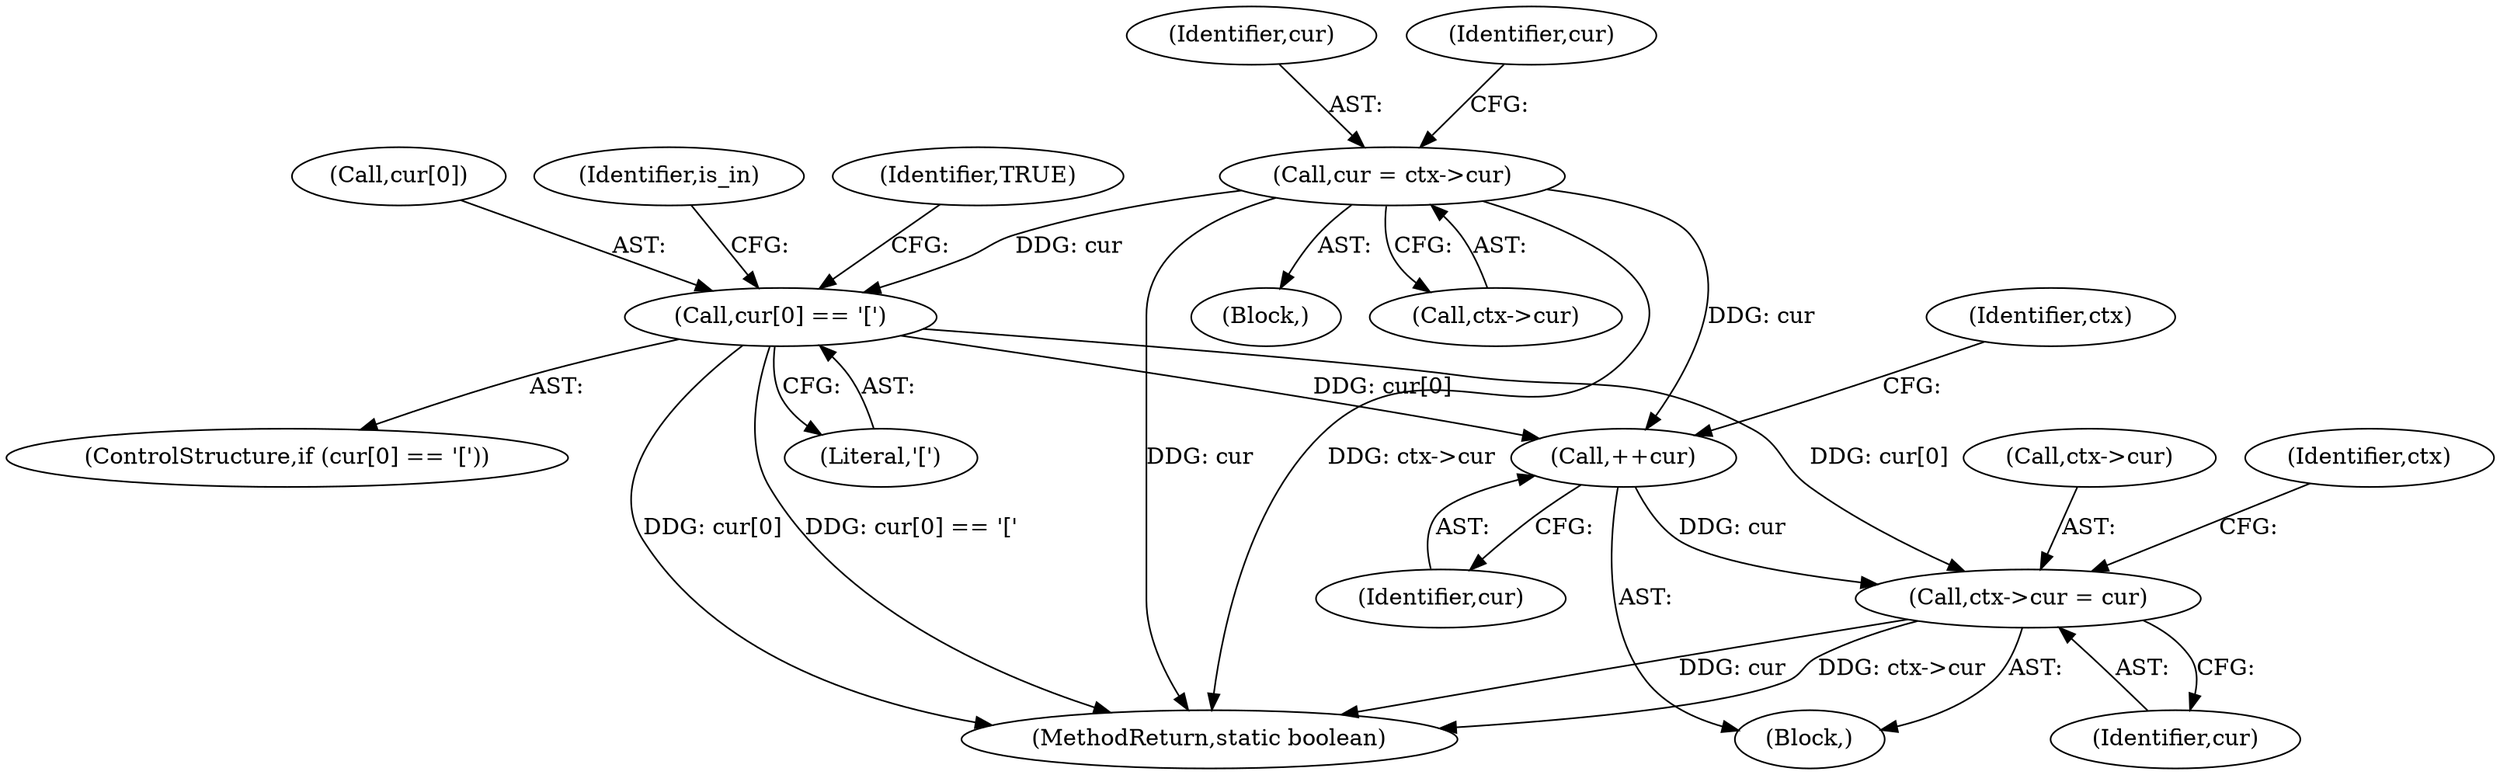 digraph "0_virglrenderer_e534b51ca3c3cd25f3990589932a9ed711c59b27@array" {
"1001333" [label="(Call,cur[0] == '[')"];
"1001324" [label="(Call,cur = ctx->cur)"];
"1001353" [label="(Call,++cur)"];
"1001355" [label="(Call,ctx->cur = cur)"];
"1001354" [label="(Identifier,cur)"];
"1004155" [label="(MethodReturn,static boolean)"];
"1001355" [label="(Call,ctx->cur = cur)"];
"1001363" [label="(Identifier,ctx)"];
"1001353" [label="(Call,++cur)"];
"1001326" [label="(Call,ctx->cur)"];
"1001356" [label="(Call,ctx->cur)"];
"1001333" [label="(Call,cur[0] == '[')"];
"1001415" [label="(Identifier,TRUE)"];
"1001338" [label="(Block,)"];
"1001297" [label="(Block,)"];
"1001357" [label="(Identifier,ctx)"];
"1001324" [label="(Call,cur = ctx->cur)"];
"1001334" [label="(Call,cur[0])"];
"1001337" [label="(Literal,'[')"];
"1001325" [label="(Identifier,cur)"];
"1001331" [label="(Identifier,cur)"];
"1001359" [label="(Identifier,cur)"];
"1001332" [label="(ControlStructure,if (cur[0] == '['))"];
"1001341" [label="(Identifier,is_in)"];
"1001333" -> "1001332"  [label="AST: "];
"1001333" -> "1001337"  [label="CFG: "];
"1001334" -> "1001333"  [label="AST: "];
"1001337" -> "1001333"  [label="AST: "];
"1001341" -> "1001333"  [label="CFG: "];
"1001415" -> "1001333"  [label="CFG: "];
"1001333" -> "1004155"  [label="DDG: cur[0] == '['"];
"1001333" -> "1004155"  [label="DDG: cur[0]"];
"1001324" -> "1001333"  [label="DDG: cur"];
"1001333" -> "1001353"  [label="DDG: cur[0]"];
"1001333" -> "1001355"  [label="DDG: cur[0]"];
"1001324" -> "1001297"  [label="AST: "];
"1001324" -> "1001326"  [label="CFG: "];
"1001325" -> "1001324"  [label="AST: "];
"1001326" -> "1001324"  [label="AST: "];
"1001331" -> "1001324"  [label="CFG: "];
"1001324" -> "1004155"  [label="DDG: ctx->cur"];
"1001324" -> "1004155"  [label="DDG: cur"];
"1001324" -> "1001353"  [label="DDG: cur"];
"1001353" -> "1001338"  [label="AST: "];
"1001353" -> "1001354"  [label="CFG: "];
"1001354" -> "1001353"  [label="AST: "];
"1001357" -> "1001353"  [label="CFG: "];
"1001353" -> "1001355"  [label="DDG: cur"];
"1001355" -> "1001338"  [label="AST: "];
"1001355" -> "1001359"  [label="CFG: "];
"1001356" -> "1001355"  [label="AST: "];
"1001359" -> "1001355"  [label="AST: "];
"1001363" -> "1001355"  [label="CFG: "];
"1001355" -> "1004155"  [label="DDG: cur"];
"1001355" -> "1004155"  [label="DDG: ctx->cur"];
}
